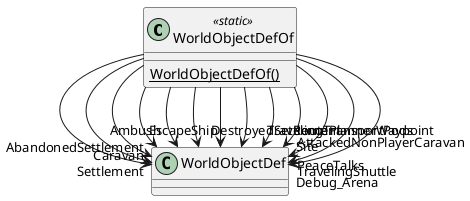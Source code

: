 @startuml
class WorldObjectDefOf <<static>> {
    {static} WorldObjectDefOf()
}
WorldObjectDefOf --> "Caravan" WorldObjectDef
WorldObjectDefOf --> "Settlement" WorldObjectDef
WorldObjectDefOf --> "AbandonedSettlement" WorldObjectDef
WorldObjectDefOf --> "EscapeShip" WorldObjectDef
WorldObjectDefOf --> "Ambush" WorldObjectDef
WorldObjectDefOf --> "DestroyedSettlement" WorldObjectDef
WorldObjectDefOf --> "AttackedNonPlayerCaravan" WorldObjectDef
WorldObjectDefOf --> "TravelingTransportPods" WorldObjectDef
WorldObjectDefOf --> "RoutePlannerWaypoint" WorldObjectDef
WorldObjectDefOf --> "Site" WorldObjectDef
WorldObjectDefOf --> "PeaceTalks" WorldObjectDef
WorldObjectDefOf --> "TravelingShuttle" WorldObjectDef
WorldObjectDefOf --> "Debug_Arena" WorldObjectDef
@enduml
